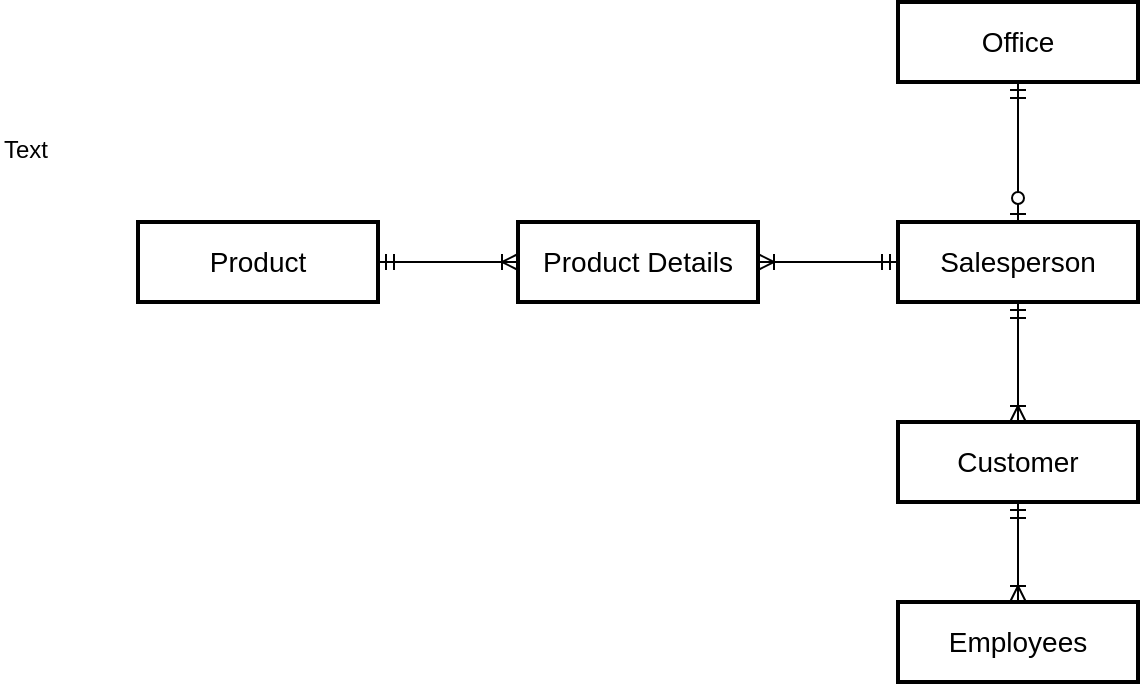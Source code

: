 <mxfile version="11.1.4" type="device"><diagram id="YVfduG83VQZW_Wt50YPQ" name="Q1"><mxGraphModel dx="523" dy="417" grid="1" gridSize="10" guides="1" tooltips="1" connect="1" arrows="1" fold="1" page="1" pageScale="1" pageWidth="850" pageHeight="1100" math="0" shadow="0"><root><mxCell id="0"/><mxCell id="1" parent="0"/><mxCell id="aNJ_C9PIfc5EpGabSiAE-8" style="edgeStyle=orthogonalEdgeStyle;rounded=0;orthogonalLoop=1;jettySize=auto;html=1;exitX=1;exitY=0.5;exitDx=0;exitDy=0;entryX=0;entryY=0.5;entryDx=0;entryDy=0;startArrow=ERmandOne;startFill=0;endArrow=ERoneToMany;endFill=0;" parent="1" source="aNJ_C9PIfc5EpGabSiAE-1" target="aNJ_C9PIfc5EpGabSiAE-2" edge="1"><mxGeometry relative="1" as="geometry"/></mxCell><mxCell id="aNJ_C9PIfc5EpGabSiAE-1" value="Product" style="strokeWidth=2;whiteSpace=wrap;html=1;align=center;fontSize=14;" parent="1" vertex="1"><mxGeometry x="110" y="170" width="120" height="40" as="geometry"/></mxCell><mxCell id="aNJ_C9PIfc5EpGabSiAE-2" value="Product Details" style="strokeWidth=2;whiteSpace=wrap;html=1;align=center;fontSize=14;" parent="1" vertex="1"><mxGeometry x="300" y="170" width="120" height="40" as="geometry"/></mxCell><mxCell id="aNJ_C9PIfc5EpGabSiAE-11" style="edgeStyle=orthogonalEdgeStyle;rounded=0;orthogonalLoop=1;jettySize=auto;html=1;entryX=1;entryY=0.5;entryDx=0;entryDy=0;startArrow=ERmandOne;startFill=0;endArrow=ERoneToMany;endFill=0;" parent="1" source="aNJ_C9PIfc5EpGabSiAE-3" target="aNJ_C9PIfc5EpGabSiAE-2" edge="1"><mxGeometry relative="1" as="geometry"/></mxCell><mxCell id="aNJ_C9PIfc5EpGabSiAE-12" style="edgeStyle=orthogonalEdgeStyle;rounded=0;orthogonalLoop=1;jettySize=auto;html=1;entryX=0.5;entryY=1;entryDx=0;entryDy=0;startArrow=ERzeroToOne;startFill=1;endArrow=ERmandOne;endFill=0;" parent="1" source="aNJ_C9PIfc5EpGabSiAE-3" target="aNJ_C9PIfc5EpGabSiAE-4" edge="1"><mxGeometry relative="1" as="geometry"/></mxCell><mxCell id="aNJ_C9PIfc5EpGabSiAE-14" style="edgeStyle=orthogonalEdgeStyle;rounded=0;orthogonalLoop=1;jettySize=auto;html=1;entryX=0.5;entryY=0;entryDx=0;entryDy=0;startArrow=ERmandOne;startFill=0;endArrow=ERoneToMany;endFill=0;" parent="1" source="aNJ_C9PIfc5EpGabSiAE-3" target="aNJ_C9PIfc5EpGabSiAE-5" edge="1"><mxGeometry relative="1" as="geometry"/></mxCell><mxCell id="aNJ_C9PIfc5EpGabSiAE-3" value="Salesperson" style="strokeWidth=2;whiteSpace=wrap;html=1;align=center;fontSize=14;" parent="1" vertex="1"><mxGeometry x="490" y="170" width="120" height="40" as="geometry"/></mxCell><mxCell id="aNJ_C9PIfc5EpGabSiAE-4" value="Office" style="strokeWidth=2;whiteSpace=wrap;html=1;align=center;fontSize=14;" parent="1" vertex="1"><mxGeometry x="490" y="60" width="120" height="40" as="geometry"/></mxCell><mxCell id="aNJ_C9PIfc5EpGabSiAE-13" style="edgeStyle=orthogonalEdgeStyle;rounded=0;orthogonalLoop=1;jettySize=auto;html=1;entryX=0.5;entryY=0;entryDx=0;entryDy=0;startArrow=ERmandOne;startFill=0;endArrow=ERoneToMany;endFill=0;" parent="1" source="aNJ_C9PIfc5EpGabSiAE-5" target="aNJ_C9PIfc5EpGabSiAE-6" edge="1"><mxGeometry relative="1" as="geometry"/></mxCell><mxCell id="aNJ_C9PIfc5EpGabSiAE-5" value="Customer" style="strokeWidth=2;whiteSpace=wrap;html=1;align=center;fontSize=14;" parent="1" vertex="1"><mxGeometry x="490" y="270" width="120" height="40" as="geometry"/></mxCell><mxCell id="aNJ_C9PIfc5EpGabSiAE-6" value="Employees" style="strokeWidth=2;whiteSpace=wrap;html=1;align=center;fontSize=14;" parent="1" vertex="1"><mxGeometry x="490" y="360" width="120" height="40" as="geometry"/></mxCell><mxCell id="4QeG5dZFVWrrOLYLS3eD-1" value="Text" style="text;html=1;resizable=0;points=[];autosize=1;align=left;verticalAlign=top;spacingTop=-4;" vertex="1" parent="1"><mxGeometry x="41" y="124" width="40" height="10" as="geometry"/></mxCell></root></mxGraphModel></diagram><diagram id="POewqQKVVuIfW2j5d_--" name="Q2"><mxGraphModel dx="283" dy="417" grid="1" gridSize="10" guides="1" tooltips="1" connect="1" arrows="1" fold="1" page="1" pageScale="1" pageWidth="850" pageHeight="1100" math="0" shadow="0"><root><mxCell id="ykUqHaUi50qJdW6u_iHG-0"/><mxCell id="ykUqHaUi50qJdW6u_iHG-1" parent="ykUqHaUi50qJdW6u_iHG-0"/><mxCell id="tEXNWPjHUMGkiP1bb-CP-5" style="edgeStyle=orthogonalEdgeStyle;rounded=0;orthogonalLoop=1;jettySize=auto;html=1;entryX=0;entryY=0.5;entryDx=0;entryDy=0;startArrow=ERmandOne;startFill=0;endArrow=ERzeroToMany;endFill=1;" parent="ykUqHaUi50qJdW6u_iHG-1" source="tEXNWPjHUMGkiP1bb-CP-0" target="tEXNWPjHUMGkiP1bb-CP-1" edge="1"><mxGeometry relative="1" as="geometry"/></mxCell><mxCell id="tEXNWPjHUMGkiP1bb-CP-0" value="Publisher" style="strokeWidth=2;whiteSpace=wrap;html=1;align=center;fontSize=14;" parent="ykUqHaUi50qJdW6u_iHG-1" vertex="1"><mxGeometry x="133.5" y="160" width="120" height="40" as="geometry"/></mxCell><mxCell id="tEXNWPjHUMGkiP1bb-CP-6" style="edgeStyle=orthogonalEdgeStyle;rounded=0;orthogonalLoop=1;jettySize=auto;html=1;entryX=0;entryY=0.5;entryDx=0;entryDy=0;startArrow=ERmandOne;startFill=0;endArrow=ERzeroToMany;endFill=1;" parent="ykUqHaUi50qJdW6u_iHG-1" source="tEXNWPjHUMGkiP1bb-CP-1" target="tEXNWPjHUMGkiP1bb-CP-10" edge="1"><mxGeometry relative="1" as="geometry"/></mxCell><mxCell id="tEXNWPjHUMGkiP1bb-CP-7" style="edgeStyle=orthogonalEdgeStyle;rounded=0;orthogonalLoop=1;jettySize=auto;html=1;entryX=0.5;entryY=0;entryDx=0;entryDy=0;startArrow=ERmandOne;startFill=0;endArrow=ERoneToMany;endFill=0;" parent="ykUqHaUi50qJdW6u_iHG-1" source="tEXNWPjHUMGkiP1bb-CP-1" target="tEXNWPjHUMGkiP1bb-CP-3" edge="1"><mxGeometry relative="1" as="geometry"/></mxCell><mxCell id="tEXNWPjHUMGkiP1bb-CP-1" value="Book" style="strokeWidth=2;whiteSpace=wrap;html=1;align=center;fontSize=14;" parent="ykUqHaUi50qJdW6u_iHG-1" vertex="1"><mxGeometry x="373.5" y="160" width="120" height="40" as="geometry"/></mxCell><mxCell id="tEXNWPjHUMGkiP1bb-CP-11" style="edgeStyle=orthogonalEdgeStyle;rounded=0;orthogonalLoop=1;jettySize=auto;html=1;entryX=1;entryY=0.5;entryDx=0;entryDy=0;startArrow=ERmandOne;startFill=0;endArrow=ERzeroToMany;endFill=1;" parent="ykUqHaUi50qJdW6u_iHG-1" source="tEXNWPjHUMGkiP1bb-CP-2" target="tEXNWPjHUMGkiP1bb-CP-10" edge="1"><mxGeometry relative="1" as="geometry"/></mxCell><mxCell id="tEXNWPjHUMGkiP1bb-CP-2" value="Customer" style="strokeWidth=2;whiteSpace=wrap;html=1;align=center;fontSize=14;" parent="ykUqHaUi50qJdW6u_iHG-1" vertex="1"><mxGeometry x="713.5" y="160" width="120" height="40" as="geometry"/></mxCell><mxCell id="tEXNWPjHUMGkiP1bb-CP-8" style="edgeStyle=orthogonalEdgeStyle;rounded=0;orthogonalLoop=1;jettySize=auto;html=1;entryX=0.5;entryY=0;entryDx=0;entryDy=0;startArrow=ERoneToMany;startFill=0;endArrow=ERmandOne;endFill=0;" parent="ykUqHaUi50qJdW6u_iHG-1" source="tEXNWPjHUMGkiP1bb-CP-3" target="tEXNWPjHUMGkiP1bb-CP-4" edge="1"><mxGeometry relative="1" as="geometry"/></mxCell><mxCell id="tEXNWPjHUMGkiP1bb-CP-3" value="Book Details" style="strokeWidth=2;whiteSpace=wrap;html=1;align=center;fontSize=14;" parent="ykUqHaUi50qJdW6u_iHG-1" vertex="1"><mxGeometry x="373.5" y="290" width="120" height="40" as="geometry"/></mxCell><mxCell id="tEXNWPjHUMGkiP1bb-CP-4" value="Author" style="strokeWidth=2;whiteSpace=wrap;html=1;align=center;fontSize=14;" parent="ykUqHaUi50qJdW6u_iHG-1" vertex="1"><mxGeometry x="373.5" y="410" width="120" height="40" as="geometry"/></mxCell><mxCell id="tEXNWPjHUMGkiP1bb-CP-9" value="&lt;h1&gt;Attributes&lt;/h1&gt;&lt;p&gt;Publisher(&lt;u&gt;PublisherName&lt;/u&gt;, City, Country, Telephone, YearFounded)&lt;/p&gt;&lt;p&gt;Book(&lt;u&gt;BookNo&lt;/u&gt;, Name, Publication, Year, PublisherName*, CustomerNo*)&lt;/p&gt;&lt;p&gt;BookDetails(&lt;u&gt;BookNo*&lt;/u&gt;, AuthorNo*, Page)&lt;/p&gt;&lt;p&gt;Customer(&lt;u&gt;CustomerNo&lt;/u&gt;, Name, Street, City, Sate, Coutnry)&lt;/p&gt;&lt;p&gt;Author(&lt;u&gt;AuthorNo&lt;/u&gt;, Name, YearBorn, YearDied)&lt;/p&gt;&lt;p&gt;Purchase(&lt;u&gt;CustomerNo*&lt;/u&gt;, BookNo*, Amount)&lt;/p&gt;" style="text;html=1;strokeColor=none;fillColor=none;spacing=5;spacingTop=-20;whiteSpace=wrap;overflow=hidden;rounded=0;" parent="ykUqHaUi50qJdW6u_iHG-1" vertex="1"><mxGeometry x="228.5" y="560" width="530" height="200" as="geometry"/></mxCell><mxCell id="tEXNWPjHUMGkiP1bb-CP-10" value="Purchase" style="strokeWidth=2;whiteSpace=wrap;html=1;align=center;fontSize=14;" parent="ykUqHaUi50qJdW6u_iHG-1" vertex="1"><mxGeometry x="544" y="160" width="120" height="40" as="geometry"/></mxCell></root></mxGraphModel></diagram><diagram id="jyHlCEbSdQf_Dx2jbGyC" name="Q3"><mxGraphModel dx="899" dy="589" grid="1" gridSize="10" guides="1" tooltips="1" connect="1" arrows="1" fold="1" page="1" pageScale="1" pageWidth="850" pageHeight="1100" math="0" shadow="0"><root><mxCell id="SAaNeXk2ZDmGRE9v2_b7-0"/><mxCell id="SAaNeXk2ZDmGRE9v2_b7-1" parent="SAaNeXk2ZDmGRE9v2_b7-0"/><mxCell id="i80qu_KhBq8EaII0_XCn-0" value="&lt;h1&gt;Q3a&lt;/h1&gt;&lt;p&gt;&lt;b&gt;Student&lt;/b&gt;(studentNo, studentName, homeAddress, hoemTelNo, currentGrade, age)&lt;/p&gt;&lt;p&gt;&lt;br&gt;&lt;/p&gt;" style="text;html=1;strokeColor=none;fillColor=none;spacing=5;spacingTop=-20;whiteSpace=wrap;overflow=hidden;rounded=0;" vertex="1" parent="SAaNeXk2ZDmGRE9v2_b7-1"><mxGeometry x="60" y="40" width="190" height="120" as="geometry"/></mxCell><mxCell id="i80qu_KhBq8EaII0_XCn-1" value="&lt;h1&gt;Q3b&lt;/h1&gt;&lt;p&gt;&lt;b&gt;studentNo&lt;/b&gt; =&amp;gt; meaningful, reveal information&lt;/p&gt;&lt;p&gt;&lt;br&gt;&lt;/p&gt;" style="text;html=1;strokeColor=none;fillColor=none;spacing=5;spacingTop=-20;whiteSpace=wrap;overflow=hidden;rounded=0;" vertex="1" parent="SAaNeXk2ZDmGRE9v2_b7-1"><mxGeometry x="60" y="170" width="190" height="120" as="geometry"/></mxCell><mxCell id="i80qu_KhBq8EaII0_XCn-2" value="&lt;h1&gt;Q3c&lt;/h1&gt;&lt;p&gt;Many-to-one relationship&lt;/p&gt;&lt;p&gt;&lt;br&gt;&lt;/p&gt;" style="text;html=1;strokeColor=none;fillColor=none;spacing=5;spacingTop=-20;whiteSpace=wrap;overflow=hidden;rounded=0;" vertex="1" parent="SAaNeXk2ZDmGRE9v2_b7-1"><mxGeometry x="70" y="330" width="190" height="120" as="geometry"/></mxCell><mxCell id="i80qu_KhBq8EaII0_XCn-3" value="&lt;h1&gt;Q3d&lt;/h1&gt;&lt;p&gt;One-to-many relationship&lt;/p&gt;" style="text;html=1;strokeColor=none;fillColor=none;spacing=5;spacingTop=-20;whiteSpace=wrap;overflow=hidden;rounded=0;" vertex="1" parent="SAaNeXk2ZDmGRE9v2_b7-1"><mxGeometry x="70" y="470" width="190" height="120" as="geometry"/></mxCell><mxCell id="i80qu_KhBq8EaII0_XCn-4" value="&lt;h1&gt;Q3e&lt;/h1&gt;&lt;p&gt;&lt;br&gt;&lt;/p&gt;" style="text;html=1;strokeColor=none;fillColor=none;spacing=5;spacingTop=-20;whiteSpace=wrap;overflow=hidden;rounded=0;" vertex="1" parent="SAaNeXk2ZDmGRE9v2_b7-1"><mxGeometry x="390" y="40" width="190" height="61" as="geometry"/></mxCell><mxCell id="i80qu_KhBq8EaII0_XCn-9" style="edgeStyle=none;rounded=0;orthogonalLoop=1;jettySize=auto;html=1;entryX=0.5;entryY=0;entryDx=0;entryDy=0;startArrow=ERmandOne;startFill=0;endArrow=ERoneToMany;endFill=0;" edge="1" parent="SAaNeXk2ZDmGRE9v2_b7-1" source="i80qu_KhBq8EaII0_XCn-5" target="i80qu_KhBq8EaII0_XCn-7"><mxGeometry relative="1" as="geometry"/></mxCell><mxCell id="i80qu_KhBq8EaII0_XCn-10" style="edgeStyle=none;rounded=0;orthogonalLoop=1;jettySize=auto;html=1;entryX=0;entryY=0.5;entryDx=0;entryDy=0;startArrow=ERmandOne;startFill=0;endArrow=ERoneToMany;endFill=0;" edge="1" parent="SAaNeXk2ZDmGRE9v2_b7-1" source="i80qu_KhBq8EaII0_XCn-5" target="i80qu_KhBq8EaII0_XCn-6"><mxGeometry relative="1" as="geometry"/></mxCell><mxCell id="i80qu_KhBq8EaII0_XCn-5" value="School" style="strokeWidth=2;whiteSpace=wrap;html=1;align=center;fontSize=14;" vertex="1" parent="SAaNeXk2ZDmGRE9v2_b7-1"><mxGeometry x="400" y="120" width="120" height="40" as="geometry"/></mxCell><mxCell id="i80qu_KhBq8EaII0_XCn-6" value="Student" style="strokeWidth=2;whiteSpace=wrap;html=1;align=center;fontSize=14;" vertex="1" parent="SAaNeXk2ZDmGRE9v2_b7-1"><mxGeometry x="640" y="120" width="120" height="40" as="geometry"/></mxCell><mxCell id="i80qu_KhBq8EaII0_XCn-7" value="Administrators" style="strokeWidth=2;whiteSpace=wrap;html=1;align=center;fontSize=14;" vertex="1" parent="SAaNeXk2ZDmGRE9v2_b7-1"><mxGeometry x="400" y="240" width="120" height="40" as="geometry"/></mxCell></root></mxGraphModel></diagram></mxfile>